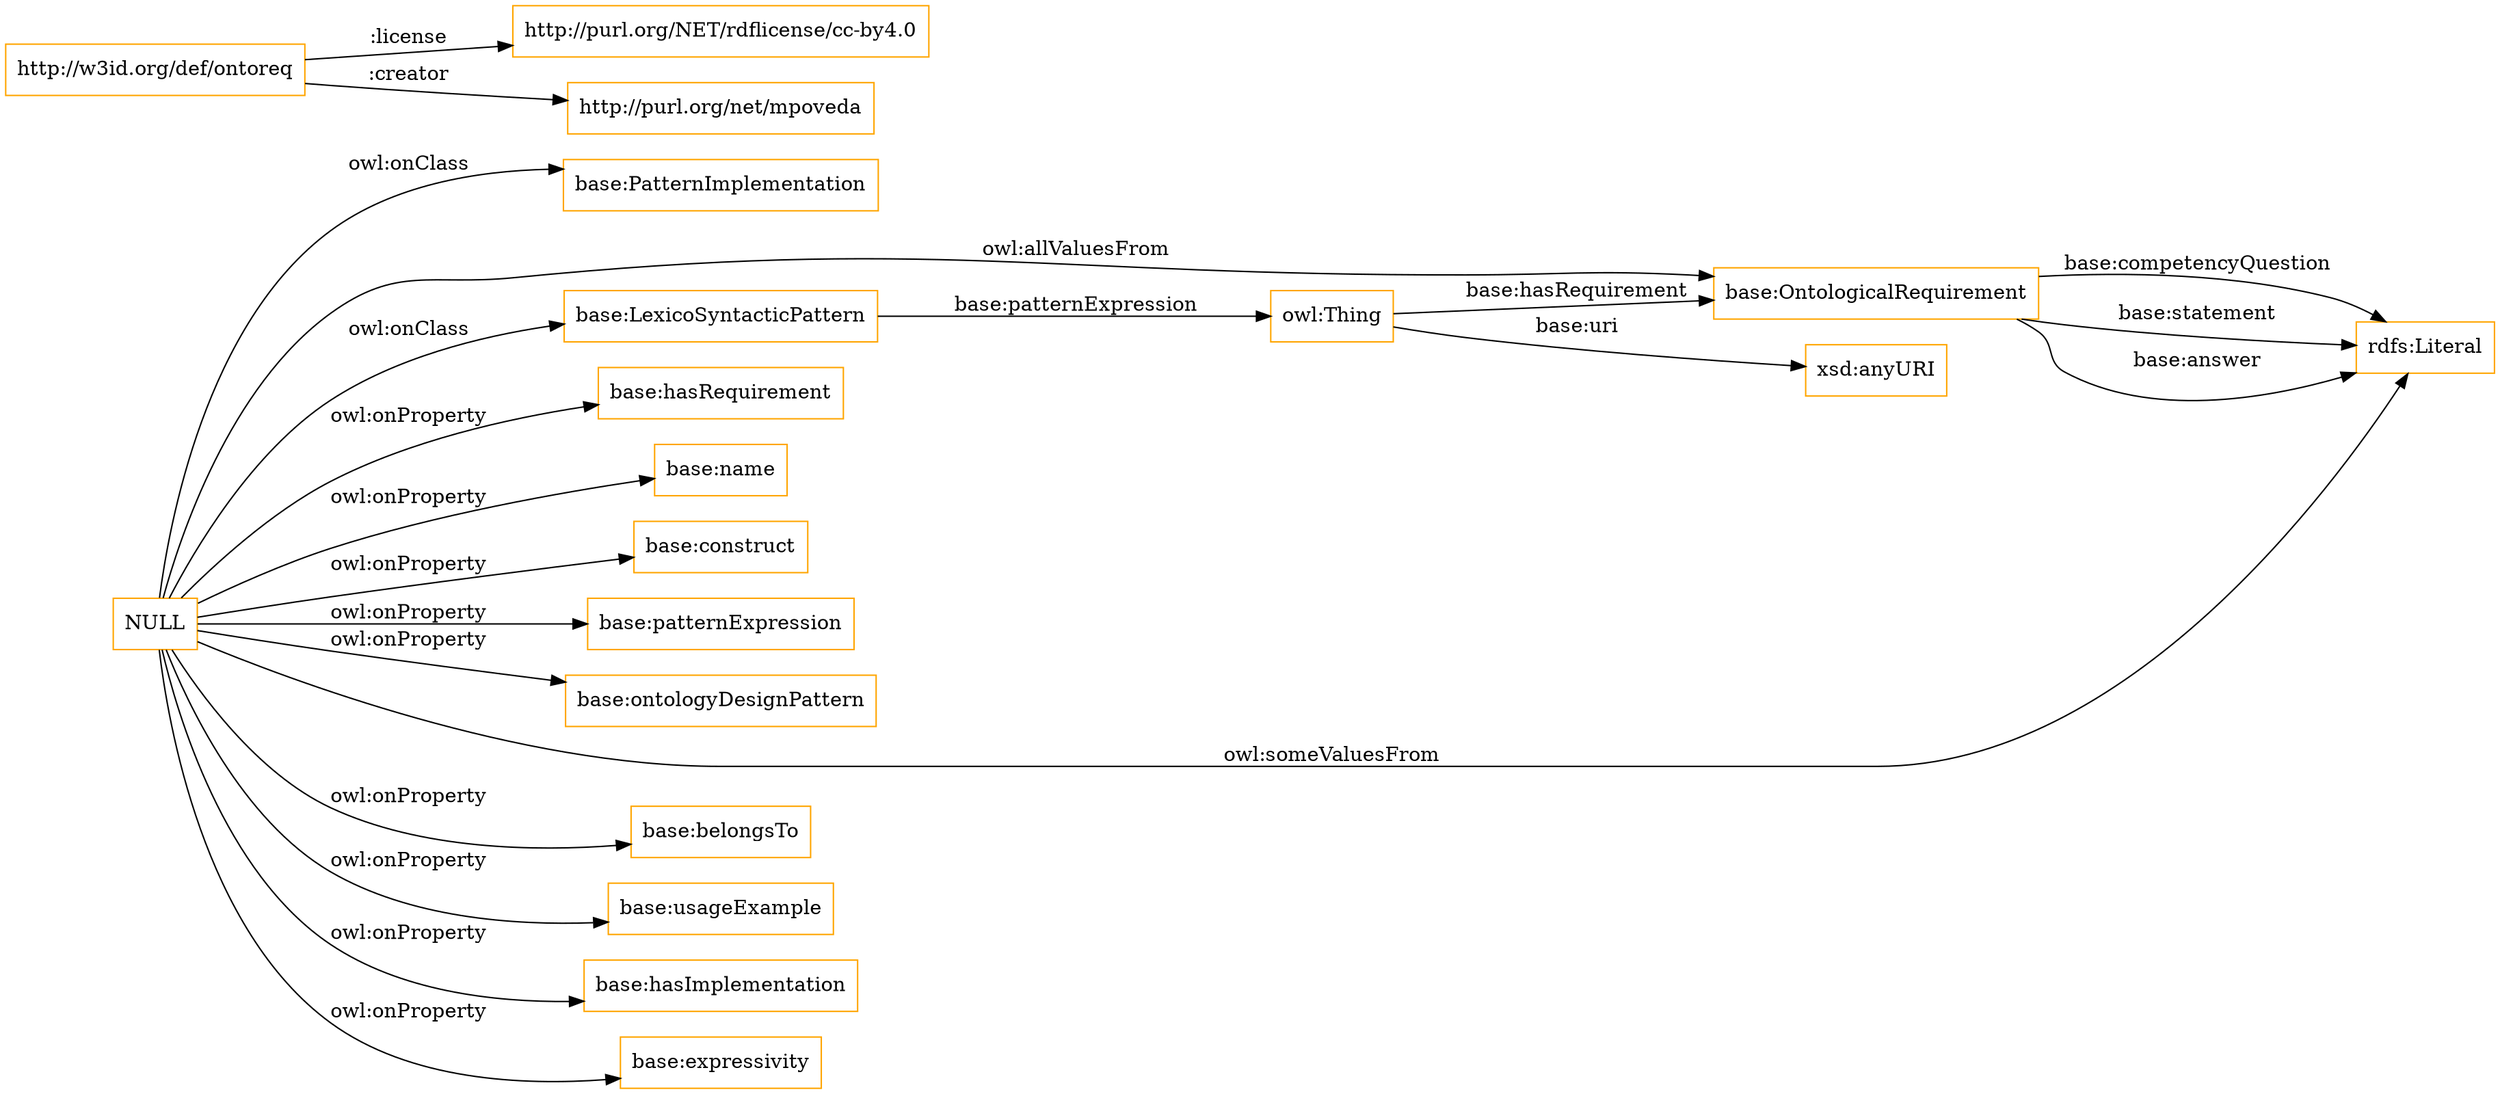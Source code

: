 digraph ar2dtool_diagram { 
rankdir=LR;
size="1501"
node [shape = rectangle, color="orange"]; "base:PatternImplementation" "base:OntologicalRequirement" "base:LexicoSyntacticPattern" ; /*classes style*/
	"http://w3id.org/def/ontoreq" -> "http://purl.org/NET/rdflicense/cc-by4.0" [ label = ":license" ];
	"http://w3id.org/def/ontoreq" -> "http://purl.org/net/mpoveda" [ label = ":creator" ];
	"NULL" -> "base:hasRequirement" [ label = "owl:onProperty" ];
	"NULL" -> "base:name" [ label = "owl:onProperty" ];
	"NULL" -> "base:construct" [ label = "owl:onProperty" ];
	"NULL" -> "base:patternExpression" [ label = "owl:onProperty" ];
	"NULL" -> "base:ontologyDesignPattern" [ label = "owl:onProperty" ];
	"NULL" -> "rdfs:Literal" [ label = "owl:someValuesFrom" ];
	"NULL" -> "base:belongsTo" [ label = "owl:onProperty" ];
	"NULL" -> "base:PatternImplementation" [ label = "owl:onClass" ];
	"NULL" -> "base:usageExample" [ label = "owl:onProperty" ];
	"NULL" -> "base:OntologicalRequirement" [ label = "owl:allValuesFrom" ];
	"NULL" -> "base:hasImplementation" [ label = "owl:onProperty" ];
	"NULL" -> "base:expressivity" [ label = "owl:onProperty" ];
	"NULL" -> "base:LexicoSyntacticPattern" [ label = "owl:onClass" ];
	"owl:Thing" -> "base:OntologicalRequirement" [ label = "base:hasRequirement" ];
	"base:LexicoSyntacticPattern" -> "owl:Thing" [ label = "base:patternExpression" ];
	"base:OntologicalRequirement" -> "rdfs:Literal" [ label = "base:competencyQuestion" ];
	"base:OntologicalRequirement" -> "rdfs:Literal" [ label = "base:statement" ];
	"owl:Thing" -> "xsd:anyURI" [ label = "base:uri" ];
	"base:OntologicalRequirement" -> "rdfs:Literal" [ label = "base:answer" ];

}
